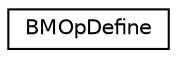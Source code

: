 digraph G
{
  edge [fontname="Helvetica",fontsize="10",labelfontname="Helvetica",labelfontsize="10"];
  node [fontname="Helvetica",fontsize="10",shape=record];
  rankdir=LR;
  Node1 [label="BMOpDefine",height=0.2,width=0.4,color="black", fillcolor="white", style="filled",URL="$d2/dd4/structBMOpDefine.html"];
}
